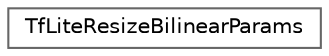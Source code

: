 digraph "Graphical Class Hierarchy"
{
 // LATEX_PDF_SIZE
  bgcolor="transparent";
  edge [fontname=Helvetica,fontsize=10,labelfontname=Helvetica,labelfontsize=10];
  node [fontname=Helvetica,fontsize=10,shape=box,height=0.2,width=0.4];
  rankdir="LR";
  Node0 [id="Node000000",label="TfLiteResizeBilinearParams",height=0.2,width=0.4,color="grey40", fillcolor="white", style="filled",URL="$struct_tf_lite_resize_bilinear_params.html",tooltip=" "];
}
